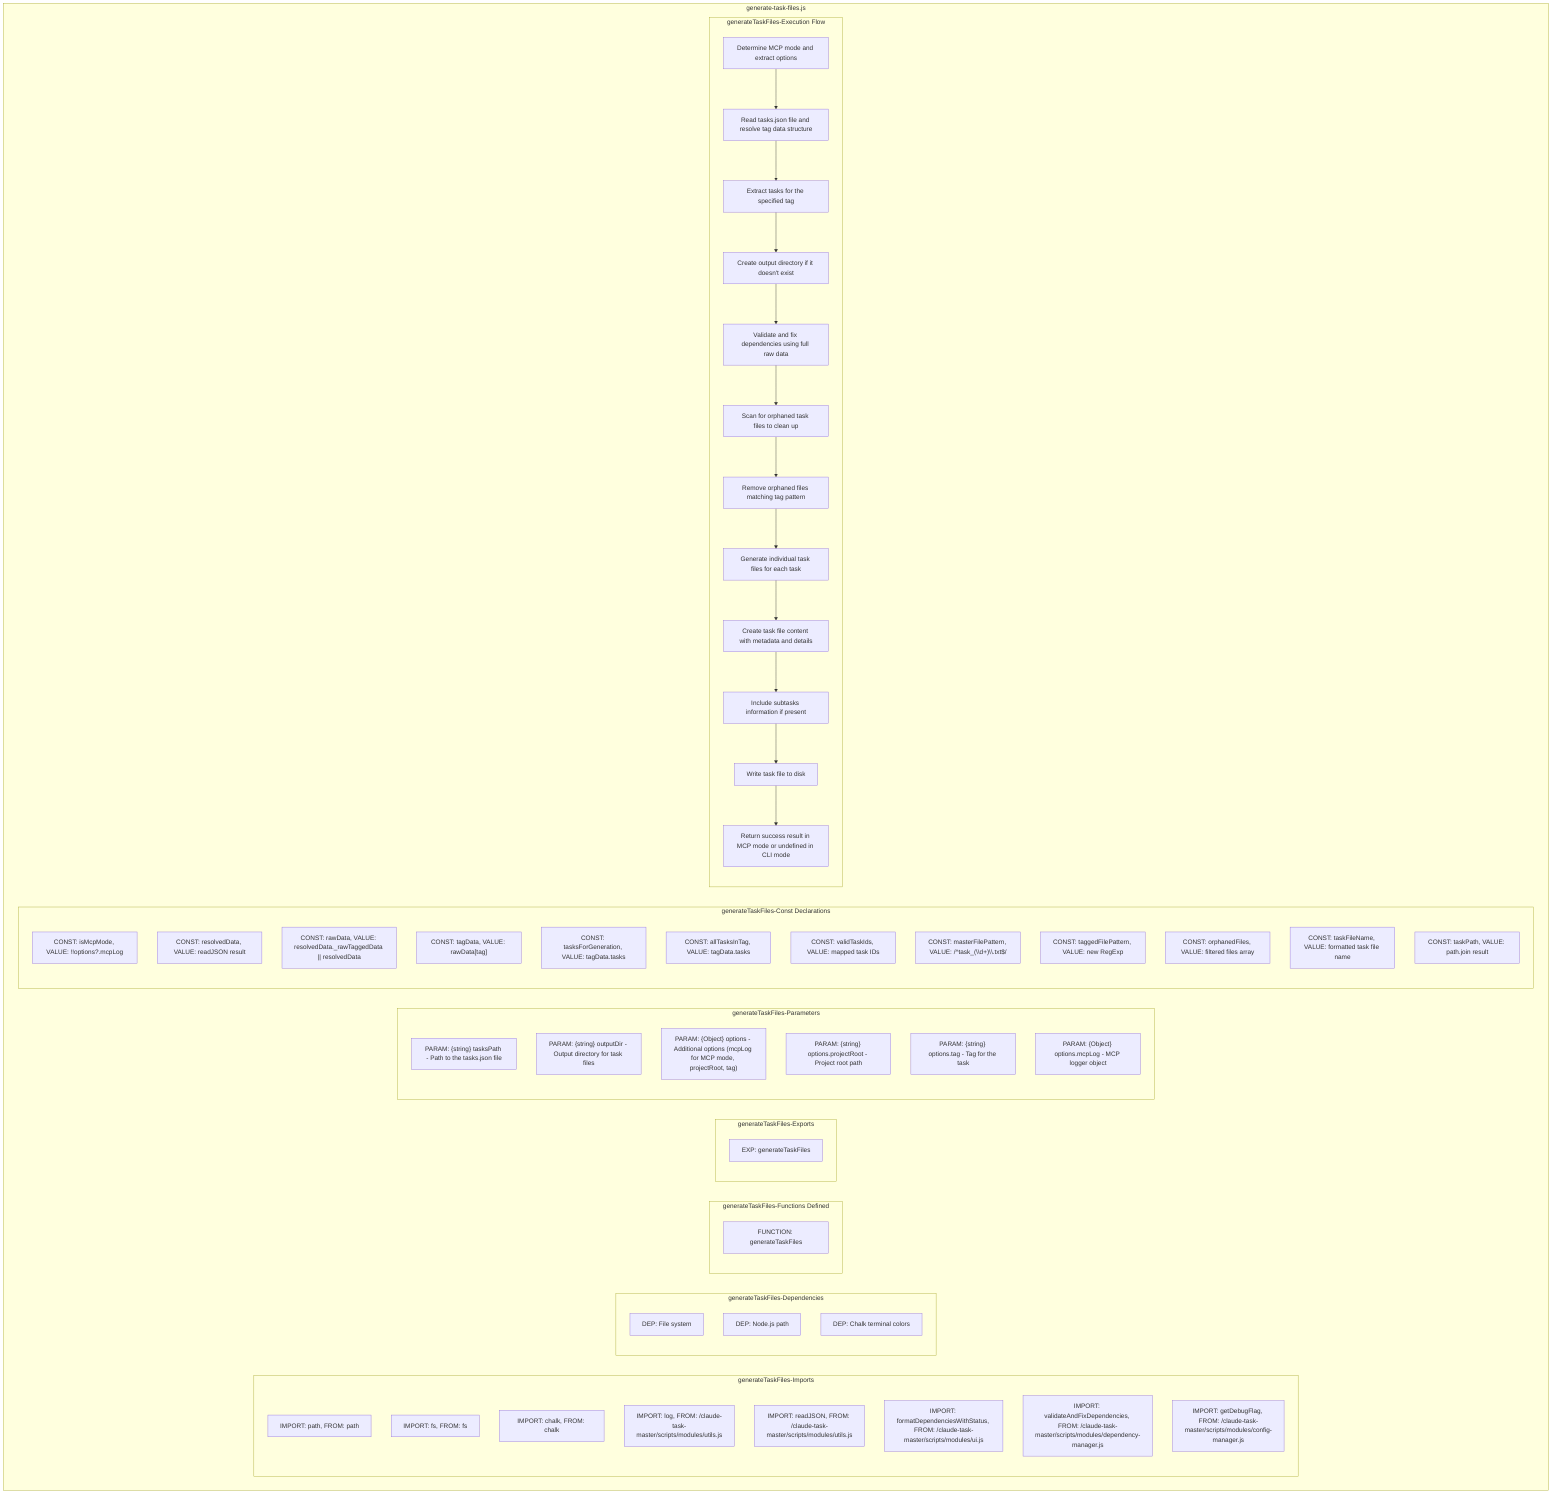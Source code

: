 flowchart TB
    subgraph generateTaskFiles-Imports["generateTaskFiles-Imports"]
        I1["IMPORT: path, FROM: path"]
        I2["IMPORT: fs, FROM: fs"]
        I3["IMPORT: chalk, FROM: chalk"]
        I4["IMPORT: log, FROM: /claude-task-master/scripts/modules/utils.js"]
        I5["IMPORT: readJSON, FROM: /claude-task-master/scripts/modules/utils.js"]
        I6["IMPORT: formatDependenciesWithStatus, FROM: /claude-task-master/scripts/modules/ui.js"]
        I7["IMPORT: validateAndFixDependencies, FROM: /claude-task-master/scripts/modules/dependency-manager.js"]
        I8["IMPORT: getDebugFlag, FROM: /claude-task-master/scripts/modules/config-manager.js"]
    end
    subgraph generateTaskFiles-Dependencies["generateTaskFiles-Dependencies"]
        D1["DEP: File system"]
        D2["DEP: Node.js path"]
        D3["DEP: Chalk terminal colors"]
    end
    subgraph generateTaskFiles-FunctionsDefined["generateTaskFiles-Functions Defined"]
        FU1["FUNCTION: generateTaskFiles"]
    end
    subgraph generateTaskFiles-Exports["generateTaskFiles-Exports"]
        E1["EXP: generateTaskFiles"]
    end
    subgraph generateTaskFiles-Parameters["generateTaskFiles-Parameters"]
        P1["PARAM: {string} tasksPath - Path to the tasks.json file"]
        P2["PARAM: {string} outputDir - Output directory for task files"]
        P3["PARAM: {Object} options - Additional options (mcpLog for MCP mode, projectRoot, tag)"]
        P4["PARAM: {string} options.projectRoot - Project root path"]
        P5["PARAM: {string} options.tag - Tag for the task"]
        P6["PARAM: {Object} options.mcpLog - MCP logger object"]
    end
    subgraph generateTaskFiles-Constants["generateTaskFiles-Const Declarations"]
        C1["CONST: isMcpMode, VALUE: !!options?.mcpLog"]
        C2["CONST: resolvedData, VALUE: readJSON result"]
        C3["CONST: rawData, VALUE: resolvedData._rawTaggedData || resolvedData"]
        C4["CONST: tagData, VALUE: rawData[tag]"]
        C5["CONST: tasksForGeneration, VALUE: tagData.tasks"]
        C6["CONST: allTasksInTag, VALUE: tagData.tasks"]
        C7["CONST: validTaskIds, VALUE: mapped task IDs"]
        C8["CONST: masterFilePattern, VALUE: /^task_(\\d+)\\.txt$/"]
        C9["CONST: taggedFilePattern, VALUE: new RegExp"]
        C10["CONST: orphanedFiles, VALUE: filtered files array"]
        C11["CONST: taskFileName, VALUE: formatted task file name"]
        C12["CONST: taskPath, VALUE: path.join result"]
    end
    subgraph generateTaskFiles-ExecutionFlow["generateTaskFiles-Execution Flow"]
        FL1["Determine MCP mode and extract options"]
        FL2["Read tasks.json file and resolve tag data structure"]
        FL3["Extract tasks for the specified tag"]
        FL4["Create output directory if it doesn't exist"]
        FL5["Validate and fix dependencies using full raw data"]
        FL6["Scan for orphaned task files to clean up"]
        FL7["Remove orphaned files matching tag pattern"]
        FL8["Generate individual task files for each task"]
        FL9["Create task file content with metadata and details"]
        FL10["Include subtasks information if present"]
        FL11["Write task file to disk"]
        FL12["Return success result in MCP mode or undefined in CLI mode"]
    end
    subgraph generateTaskFiles["generate-task-files.js"]
        generateTaskFiles-Imports
        generateTaskFiles-Dependencies
        generateTaskFiles-FunctionsDefined
        generateTaskFiles-Exports
        generateTaskFiles-Parameters
        generateTaskFiles-Constants
        generateTaskFiles-ExecutionFlow
    end
    FL1 --> FL2
    FL2 --> FL3
    FL3 --> FL4
    FL4 --> FL5
    FL5 --> FL6
    FL6 --> FL7
    FL7 --> FL8
    FL8 --> FL9
    FL9 --> FL10
    FL10 --> FL11
    FL11 --> FL12